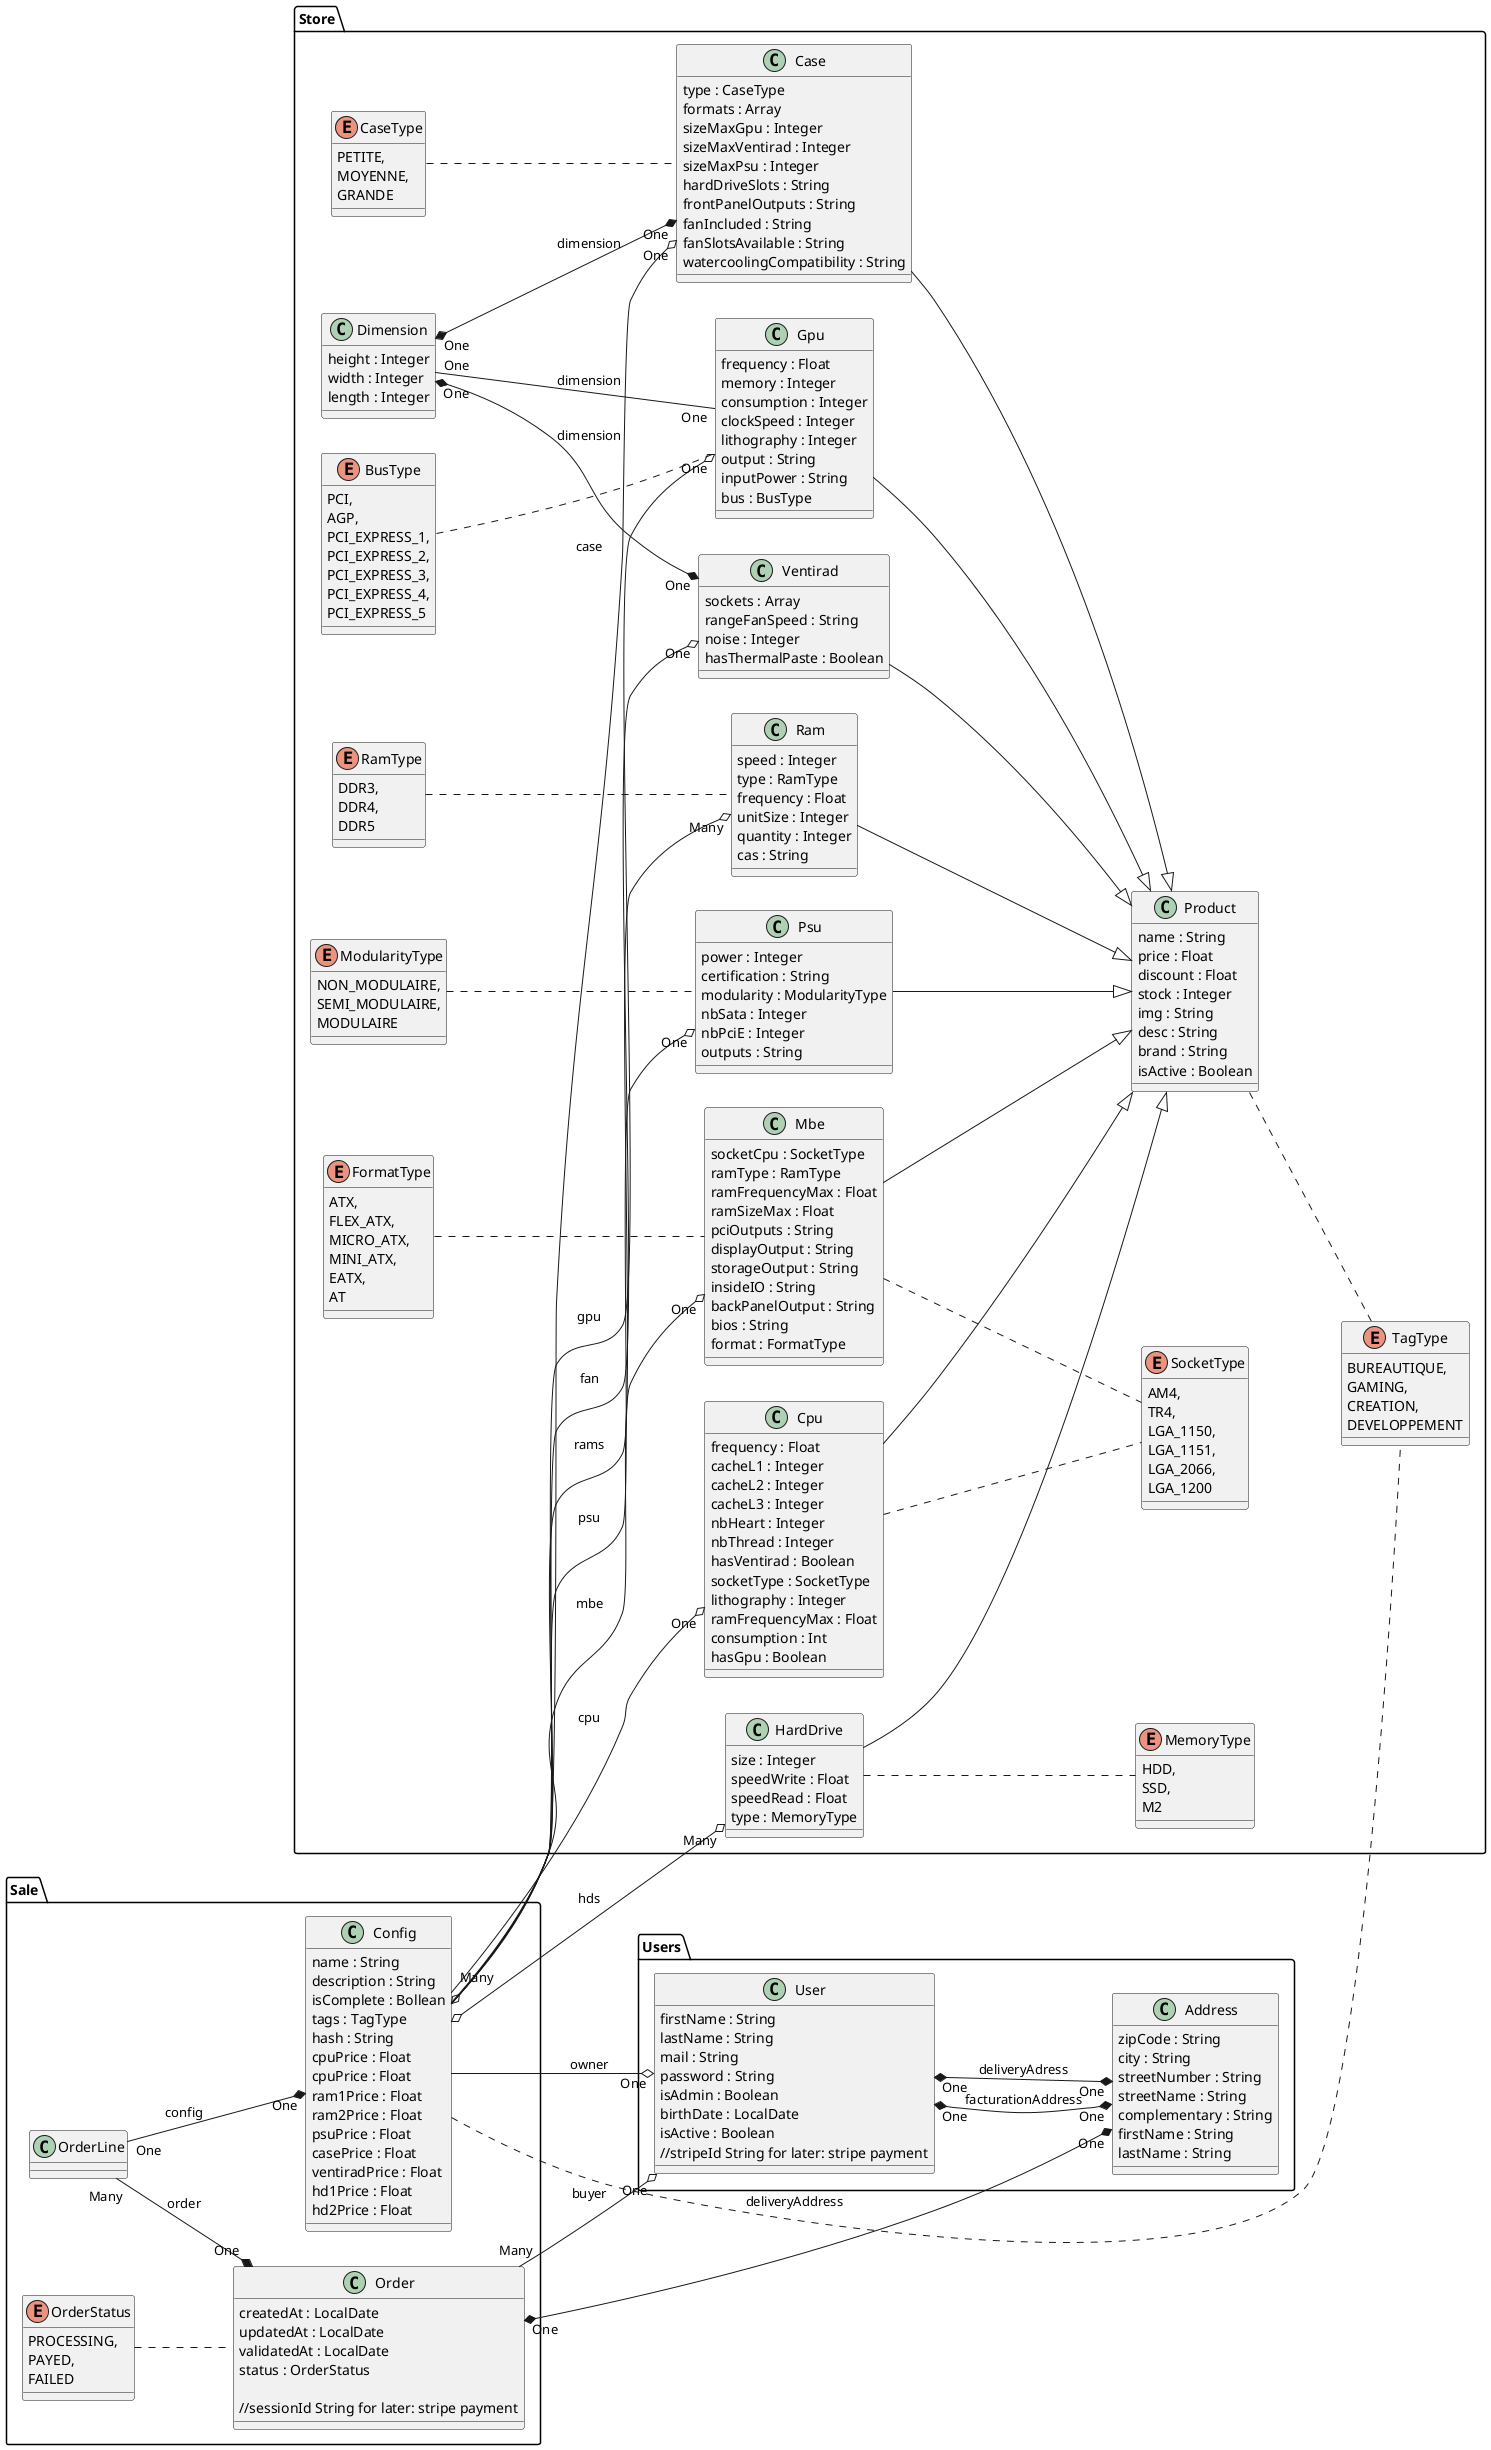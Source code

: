 @startuml
left to right direction

package "Store" {
    class Product {
        {field} name : String
        {field} price : Float
        {field} discount : Float
        {field} stock : Integer
        {field} img : String
        {field} desc : String
        {field} brand : String
        {field} isActive : Boolean
    }

    enum TagType {
        BUREAUTIQUE,
        GAMING,
        CREATION,
        DEVELOPPEMENT
    }

    class Cpu {
        {field} frequency : Float
        {field} cacheL1 : Integer
        {field} cacheL2 : Integer
        {field} cacheL3 : Integer
        {field} nbHeart : Integer
        {field} nbThread : Integer
        {field} hasVentirad : Boolean
        {field} socketType : SocketType
        {field} lithography : Integer
        {field} ramFrequencyMax : Float
        {field} consumption : Int
        {field} hasGpu : Boolean
    }

    class Gpu {
        {field} frequency : Float
        {field} memory : Integer
        {field} consumption : Integer
        {field} clockSpeed : Integer
        {field} lithography : Integer
        {field} output : String
        {field} inputPower : String
        {field} bus : BusType
    }

    enum BusType {
        PCI,
        AGP,
        PCI_EXPRESS_1,
        PCI_EXPRESS_2,
        PCI_EXPRESS_3,
        PCI_EXPRESS_4,
        PCI_EXPRESS_5
    }

    class HardDrive {
        {field} size : Integer
        {field} speedWrite : Float
        {field} speedRead : Float
        {field} type : MemoryType
    }

    enum MemoryType {
        HDD,
        SSD,
        M2
    }

    class Ram {
        {field} speed : Integer
        {field} type : RamType
        {field} frequency : Float
        {field} unitSize : Integer
        {field} quantity : Integer
        {field} cas : String
    }

    enum RamType {
        DDR3,
        DDR4,
        DDR5
    }

    class Psu {
        {field} power : Integer
        {field} certification : String
        {field} modularity : ModularityType
        {field} nbSata : Integer
        {field} nbPciE : Integer
        {field} outputs : String
    }

    enum ModularityType {
        NON_MODULAIRE,
        SEMI_MODULAIRE,
        MODULAIRE
    }

    class Ventirad {
        {field} sockets : Array
        {field} rangeFanSpeed : String
        {field} noise : Integer
        {field} hasThermalPaste : Boolean
    }

    class Dimension {
        {field} height : Integer
        {field} width : Integer
        {field} length : Integer
    }

    enum SocketType {
        AM4,
        TR4,
        LGA_1150,
        LGA_1151,
        LGA_2066,
        LGA_1200
    }

    class Mbe {
        {field} socketCpu : SocketType
        {field} ramType : RamType
        {field} ramFrequencyMax : Float
        {field} ramSizeMax : Float
        {field} pciOutputs : String
        {field} displayOutput : String
        {field} storageOutput : String
        {field} insideIO : String
        {field} backPanelOutput : String
        {field} bios : String
        {field} format : FormatType
    }

    enum FormatType {
        ATX,
        FLEX_ATX,
        MICRO_ATX,
        MINI_ATX,
        EATX,
        AT
    }

    class Case {
        {field} type : CaseType
        {field} formats : Array
        {field} sizeMaxGpu : Integer
        {field} sizeMaxVentirad : Integer
        {field} sizeMaxPsu : Integer
        {field} hardDriveSlots : String
        {field} frontPanelOutputs : String
        {field} fanIncluded : String
        {field} fanSlotsAvailable : String
        {field} watercoolingCompatibility : String
    }

    enum CaseType {
        PETITE,
        MOYENNE,
        GRANDE
    }
}

package Users {
    class User {
        {field} firstName : String
        {field} lastName : String
        {field} mail : String
        {field} password : String
        {field} isAdmin : Boolean
        {field} birthDate : LocalDate
        {field} isActive : Boolean
        //stripeId String for later: stripe payment
    }

    class Address {
        {field} zipCode : String
        {field} city : String
        {field} streetNumber : String
        {field} streetName : String
        {field} complementary : String
        {field} firstName : String
        {field} lastName : String
    }

}

package Sale {

    class Order {
        {field} createdAt : LocalDate
        {field} updatedAt : LocalDate
        {field} validatedAt : LocalDate
        {field} status : OrderStatus

        //sessionId String for later: stripe payment
    }

    class OrderLine {
    }

    enum OrderStatus {
        PROCESSING,
        PAYED,
        FAILED
    }

    class Config {
        {field} name : String
        {field} description : String
        {field} isComplete : Bollean
        {field} tags : TagType
        {field} hash : String
        {field} cpuPrice : Float
        {field} cpuPrice : Float
        {field} ram1Price : Float
        {field} ram2Price : Float
        {field} psuPrice : Float
        {field} casePrice : Float
        {field} ventiradPrice : Float
        {field} hd1Price : Float
        {field} hd2Price : Float
    }
}

OrderLine "One" --* "One" Config : config

Order "Many" --o "One" User : buyer

Config "Many" --o "One" Cpu : cpu

Config " " --o "One" Gpu : gpu

Config " " --o "One" Psu : psu

Config " " --o "One" Ventirad : fan

Config " " --o "One" Mbe : mbe

Config " " --o "One" Case : case

Config " " --o "One" User : owner

OrderLine "Many" --* "One" Order : order

Config " " o--o "Many" Ram : rams

Config " " o--o "Many" HardDrive : hds



User "One" *--* "One" Address : deliveryAdress

User "One" *--* "One" Address : facturationAddress

Dimension "One" -- "One" Gpu : dimension

Dimension "One" *--* "One" Ventirad : dimension

Dimension "One" *--* "One" Case : dimension

Address "One" *--* "One" Order : deliveryAddress


Cpu .. SocketType
Mbe  .. SocketType
HardDrive  .. MemoryType
Config  .. TagType
Product  .. TagType
BusType  .. Gpu
OrderStatus .. Order
FormatType .. Mbe
RamType .. Ram
ModularityType .. Psu
CaseType .. Case

Case --|> Product
Gpu --|> Product
Cpu --|> Product
Ram --|> Product
Mbe --|> Product
HardDrive --|> Product
Ventirad --|> Product
Psu --|> Product
@enduml

